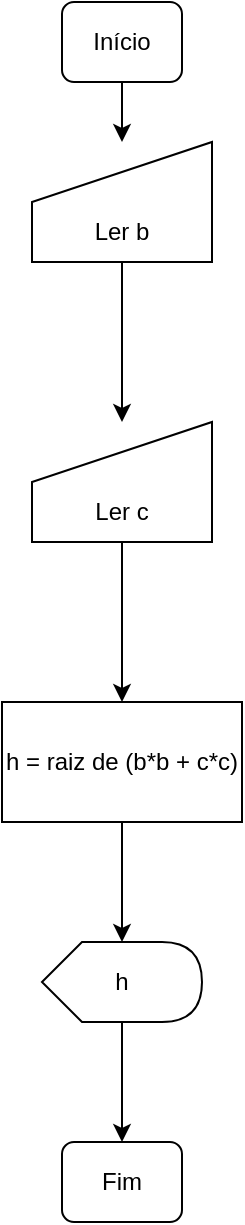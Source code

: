 <mxfile version="26.2.6">
  <diagram name="Página-1" id="mpzSE44-NLol-4ucgmTf">
    <mxGraphModel dx="833" dy="453" grid="1" gridSize="10" guides="1" tooltips="1" connect="1" arrows="1" fold="1" page="1" pageScale="1" pageWidth="827" pageHeight="1169" math="0" shadow="0">
      <root>
        <mxCell id="0" />
        <mxCell id="1" parent="0" />
        <mxCell id="7SnzErIHLQUNFPZCzKIX-3" value="" style="edgeStyle=orthogonalEdgeStyle;rounded=0;orthogonalLoop=1;jettySize=auto;html=1;" edge="1" parent="1" source="7SnzErIHLQUNFPZCzKIX-1" target="7SnzErIHLQUNFPZCzKIX-2">
          <mxGeometry relative="1" as="geometry" />
        </mxCell>
        <mxCell id="7SnzErIHLQUNFPZCzKIX-1" value="Início" style="rounded=1;whiteSpace=wrap;html=1;fontSize=12;glass=0;strokeWidth=1;shadow=0;" vertex="1" parent="1">
          <mxGeometry x="260" y="170" width="60" height="40" as="geometry" />
        </mxCell>
        <mxCell id="7SnzErIHLQUNFPZCzKIX-5" value="" style="edgeStyle=orthogonalEdgeStyle;rounded=0;orthogonalLoop=1;jettySize=auto;html=1;" edge="1" parent="1" source="7SnzErIHLQUNFPZCzKIX-2" target="7SnzErIHLQUNFPZCzKIX-4">
          <mxGeometry relative="1" as="geometry" />
        </mxCell>
        <mxCell id="7SnzErIHLQUNFPZCzKIX-2" value="&lt;div&gt;&lt;br&gt;&lt;/div&gt;&lt;div&gt;&lt;br&gt;&lt;/div&gt;Ler b" style="shape=manualInput;whiteSpace=wrap;html=1;" vertex="1" parent="1">
          <mxGeometry x="245" y="240" width="90" height="60" as="geometry" />
        </mxCell>
        <mxCell id="7SnzErIHLQUNFPZCzKIX-7" value="" style="edgeStyle=orthogonalEdgeStyle;rounded=0;orthogonalLoop=1;jettySize=auto;html=1;" edge="1" parent="1" source="7SnzErIHLQUNFPZCzKIX-4" target="7SnzErIHLQUNFPZCzKIX-6">
          <mxGeometry relative="1" as="geometry" />
        </mxCell>
        <mxCell id="7SnzErIHLQUNFPZCzKIX-4" value="&lt;div&gt;&lt;br&gt;&lt;/div&gt;&lt;div&gt;&lt;br&gt;&lt;/div&gt;Ler c" style="shape=manualInput;whiteSpace=wrap;html=1;" vertex="1" parent="1">
          <mxGeometry x="245" y="380" width="90" height="60" as="geometry" />
        </mxCell>
        <mxCell id="7SnzErIHLQUNFPZCzKIX-9" value="" style="edgeStyle=orthogonalEdgeStyle;rounded=0;orthogonalLoop=1;jettySize=auto;html=1;" edge="1" parent="1" source="7SnzErIHLQUNFPZCzKIX-6" target="7SnzErIHLQUNFPZCzKIX-8">
          <mxGeometry relative="1" as="geometry" />
        </mxCell>
        <mxCell id="7SnzErIHLQUNFPZCzKIX-6" value="h = raiz de (b*b + c*c)" style="whiteSpace=wrap;html=1;" vertex="1" parent="1">
          <mxGeometry x="230" y="520" width="120" height="60" as="geometry" />
        </mxCell>
        <mxCell id="7SnzErIHLQUNFPZCzKIX-11" value="" style="edgeStyle=orthogonalEdgeStyle;rounded=0;orthogonalLoop=1;jettySize=auto;html=1;" edge="1" parent="1" source="7SnzErIHLQUNFPZCzKIX-8" target="7SnzErIHLQUNFPZCzKIX-10">
          <mxGeometry relative="1" as="geometry" />
        </mxCell>
        <mxCell id="7SnzErIHLQUNFPZCzKIX-8" value="h" style="shape=display;whiteSpace=wrap;html=1;" vertex="1" parent="1">
          <mxGeometry x="250" y="640" width="80" height="40" as="geometry" />
        </mxCell>
        <mxCell id="7SnzErIHLQUNFPZCzKIX-10" value="Fim" style="rounded=1;whiteSpace=wrap;html=1;fontSize=12;glass=0;strokeWidth=1;shadow=0;" vertex="1" parent="1">
          <mxGeometry x="260" y="740" width="60" height="40" as="geometry" />
        </mxCell>
      </root>
    </mxGraphModel>
  </diagram>
</mxfile>
